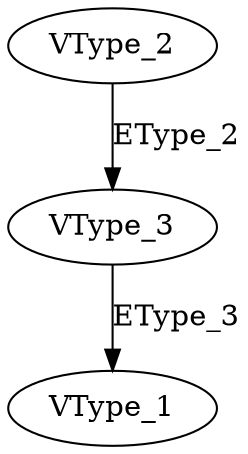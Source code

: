 digraph N3_M3_k2_view1 {
 1 [label="VType_2"];
 2 [label="VType_3"];
 3 [label="VType_1"];

 1 -> 2 [label="EType_2"];
 2 -> 3 [label="EType_3"];
}
